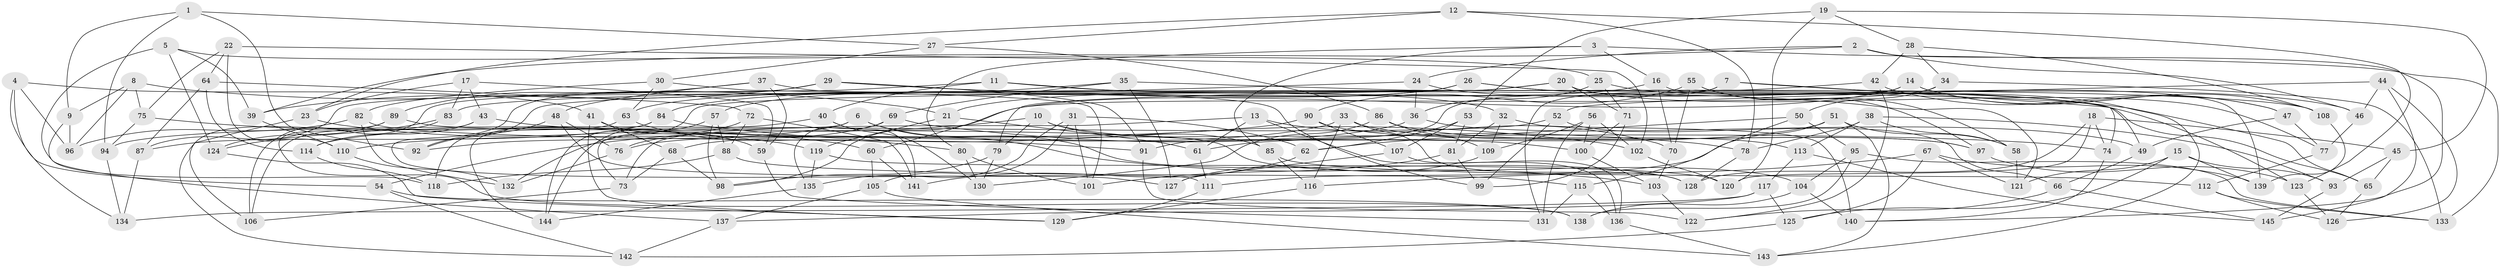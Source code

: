 // Generated by graph-tools (version 1.1) at 2025/02/03/09/25 03:02:59]
// undirected, 145 vertices, 290 edges
graph export_dot {
graph [start="1"]
  node [color=gray90,style=filled];
  1;
  2;
  3;
  4;
  5;
  6;
  7;
  8;
  9;
  10;
  11;
  12;
  13;
  14;
  15;
  16;
  17;
  18;
  19;
  20;
  21;
  22;
  23;
  24;
  25;
  26;
  27;
  28;
  29;
  30;
  31;
  32;
  33;
  34;
  35;
  36;
  37;
  38;
  39;
  40;
  41;
  42;
  43;
  44;
  45;
  46;
  47;
  48;
  49;
  50;
  51;
  52;
  53;
  54;
  55;
  56;
  57;
  58;
  59;
  60;
  61;
  62;
  63;
  64;
  65;
  66;
  67;
  68;
  69;
  70;
  71;
  72;
  73;
  74;
  75;
  76;
  77;
  78;
  79;
  80;
  81;
  82;
  83;
  84;
  85;
  86;
  87;
  88;
  89;
  90;
  91;
  92;
  93;
  94;
  95;
  96;
  97;
  98;
  99;
  100;
  101;
  102;
  103;
  104;
  105;
  106;
  107;
  108;
  109;
  110;
  111;
  112;
  113;
  114;
  115;
  116;
  117;
  118;
  119;
  120;
  121;
  122;
  123;
  124;
  125;
  126;
  127;
  128;
  129;
  130;
  131;
  132;
  133;
  134;
  135;
  136;
  137;
  138;
  139;
  140;
  141;
  142;
  143;
  144;
  145;
  1 -- 92;
  1 -- 94;
  1 -- 9;
  1 -- 27;
  2 -- 24;
  2 -- 46;
  2 -- 39;
  2 -- 140;
  3 -- 16;
  3 -- 85;
  3 -- 80;
  3 -- 133;
  4 -- 134;
  4 -- 54;
  4 -- 41;
  4 -- 96;
  5 -- 25;
  5 -- 39;
  5 -- 124;
  5 -- 118;
  6 -- 103;
  6 -- 128;
  6 -- 73;
  6 -- 92;
  7 -- 74;
  7 -- 87;
  7 -- 46;
  7 -- 91;
  8 -- 9;
  8 -- 21;
  8 -- 96;
  8 -- 75;
  9 -- 137;
  9 -- 96;
  10 -- 79;
  10 -- 100;
  10 -- 54;
  10 -- 85;
  11 -- 40;
  11 -- 32;
  11 -- 108;
  11 -- 106;
  12 -- 27;
  12 -- 78;
  12 -- 23;
  12 -- 123;
  13 -- 70;
  13 -- 61;
  13 -- 73;
  13 -- 136;
  14 -- 131;
  14 -- 60;
  14 -- 47;
  14 -- 108;
  15 -- 121;
  15 -- 125;
  15 -- 139;
  15 -- 93;
  16 -- 21;
  16 -- 139;
  16 -- 70;
  17 -- 59;
  17 -- 83;
  17 -- 43;
  17 -- 23;
  18 -- 74;
  18 -- 120;
  18 -- 128;
  18 -- 45;
  19 -- 120;
  19 -- 28;
  19 -- 45;
  19 -- 53;
  20 -- 77;
  20 -- 144;
  20 -- 79;
  20 -- 71;
  21 -- 61;
  21 -- 119;
  22 -- 75;
  22 -- 110;
  22 -- 64;
  22 -- 102;
  23 -- 60;
  23 -- 106;
  24 -- 123;
  24 -- 36;
  24 -- 83;
  25 -- 71;
  25 -- 36;
  25 -- 143;
  26 -- 49;
  26 -- 84;
  26 -- 57;
  26 -- 65;
  27 -- 30;
  27 -- 86;
  28 -- 42;
  28 -- 34;
  28 -- 108;
  29 -- 39;
  29 -- 111;
  29 -- 121;
  29 -- 91;
  30 -- 82;
  30 -- 63;
  30 -- 101;
  31 -- 105;
  31 -- 101;
  31 -- 62;
  31 -- 135;
  32 -- 109;
  32 -- 81;
  32 -- 140;
  33 -- 116;
  33 -- 76;
  33 -- 97;
  33 -- 128;
  34 -- 98;
  34 -- 133;
  34 -- 50;
  35 -- 63;
  35 -- 127;
  35 -- 65;
  35 -- 69;
  36 -- 68;
  36 -- 49;
  37 -- 99;
  37 -- 89;
  37 -- 59;
  37 -- 48;
  38 -- 113;
  38 -- 58;
  38 -- 78;
  38 -- 93;
  39 -- 110;
  40 -- 114;
  40 -- 141;
  40 -- 130;
  41 -- 59;
  41 -- 68;
  41 -- 129;
  42 -- 92;
  42 -- 47;
  42 -- 122;
  43 -- 106;
  43 -- 114;
  43 -- 74;
  44 -- 126;
  44 -- 145;
  44 -- 52;
  44 -- 46;
  45 -- 93;
  45 -- 65;
  46 -- 77;
  47 -- 77;
  47 -- 49;
  48 -- 127;
  48 -- 76;
  48 -- 92;
  49 -- 66;
  50 -- 115;
  50 -- 95;
  50 -- 62;
  51 -- 58;
  51 -- 61;
  51 -- 143;
  51 -- 111;
  52 -- 99;
  52 -- 66;
  52 -- 94;
  53 -- 62;
  53 -- 81;
  53 -- 107;
  54 -- 142;
  54 -- 138;
  55 -- 90;
  55 -- 70;
  55 -- 58;
  55 -- 97;
  56 -- 109;
  56 -- 102;
  56 -- 100;
  56 -- 131;
  57 -- 98;
  57 -- 88;
  57 -- 144;
  58 -- 121;
  59 -- 131;
  60 -- 105;
  60 -- 141;
  61 -- 111;
  62 -- 141;
  63 -- 80;
  63 -- 118;
  64 -- 72;
  64 -- 114;
  64 -- 87;
  65 -- 126;
  66 -- 145;
  66 -- 122;
  67 -- 116;
  67 -- 125;
  67 -- 139;
  67 -- 121;
  68 -- 98;
  68 -- 73;
  69 -- 76;
  69 -- 78;
  69 -- 135;
  70 -- 103;
  71 -- 100;
  71 -- 99;
  72 -- 141;
  72 -- 132;
  72 -- 88;
  73 -- 106;
  74 -- 140;
  75 -- 119;
  75 -- 94;
  76 -- 132;
  77 -- 112;
  78 -- 128;
  79 -- 98;
  79 -- 130;
  80 -- 101;
  80 -- 130;
  81 -- 99;
  81 -- 101;
  82 -- 91;
  82 -- 132;
  82 -- 96;
  83 -- 124;
  83 -- 138;
  84 -- 102;
  84 -- 144;
  84 -- 87;
  85 -- 112;
  85 -- 116;
  86 -- 109;
  86 -- 97;
  86 -- 130;
  87 -- 134;
  88 -- 118;
  88 -- 115;
  89 -- 124;
  89 -- 142;
  89 -- 104;
  90 -- 110;
  90 -- 113;
  90 -- 107;
  91 -- 122;
  93 -- 145;
  94 -- 134;
  95 -- 104;
  95 -- 133;
  95 -- 138;
  97 -- 123;
  100 -- 103;
  102 -- 120;
  103 -- 122;
  104 -- 140;
  104 -- 138;
  105 -- 137;
  105 -- 143;
  107 -- 136;
  107 -- 127;
  108 -- 139;
  109 -- 127;
  110 -- 132;
  111 -- 129;
  112 -- 126;
  112 -- 133;
  113 -- 145;
  113 -- 117;
  114 -- 118;
  115 -- 136;
  115 -- 131;
  116 -- 129;
  117 -- 137;
  117 -- 125;
  117 -- 134;
  119 -- 135;
  119 -- 120;
  123 -- 126;
  124 -- 129;
  125 -- 142;
  135 -- 144;
  136 -- 143;
  137 -- 142;
}
